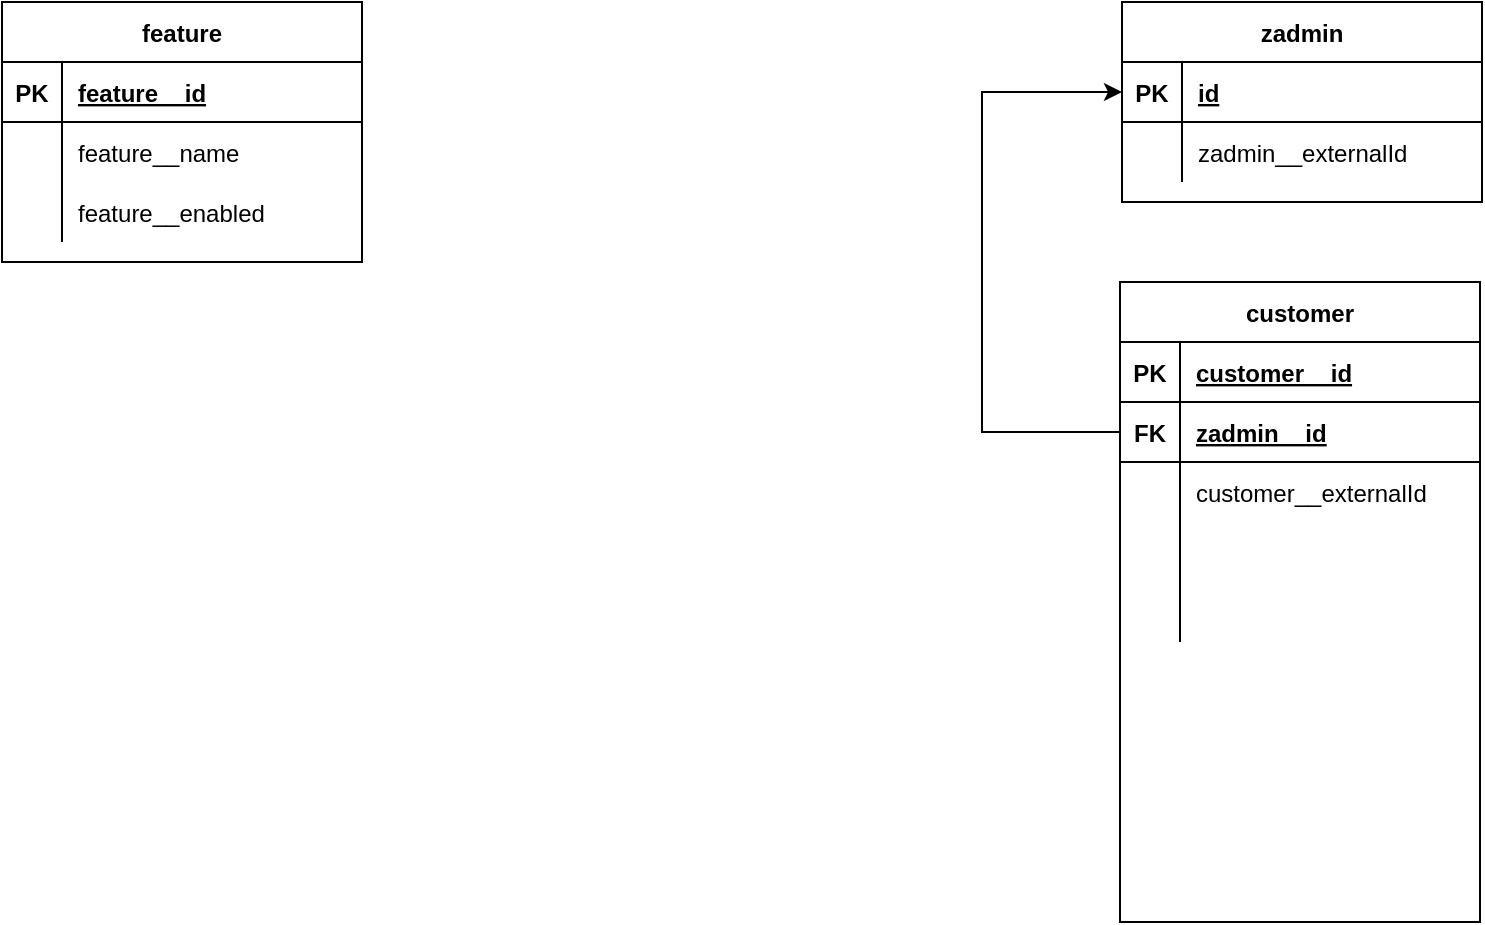 <mxfile version="14.2.9" type="github">
  <diagram id="e0-jDG0RHhHWmK_CEoYA" name="Page-1">
    <mxGraphModel dx="2066" dy="1081" grid="1" gridSize="10" guides="1" tooltips="1" connect="1" arrows="1" fold="1" page="1" pageScale="1" pageWidth="850" pageHeight="1100" math="0" shadow="0">
      <root>
        <mxCell id="0" />
        <mxCell id="1" parent="0" />
        <mxCell id="Sr963p4TRsLi51BW7ypq-1" value="feature" style="shape=table;startSize=30;container=1;collapsible=1;childLayout=tableLayout;fixedRows=1;rowLines=0;fontStyle=1;align=center;resizeLast=1;" vertex="1" parent="1">
          <mxGeometry x="70" y="80" width="180" height="130" as="geometry" />
        </mxCell>
        <mxCell id="Sr963p4TRsLi51BW7ypq-2" value="" style="shape=partialRectangle;collapsible=0;dropTarget=0;pointerEvents=0;fillColor=none;top=0;left=0;bottom=1;right=0;points=[[0,0.5],[1,0.5]];portConstraint=eastwest;" vertex="1" parent="Sr963p4TRsLi51BW7ypq-1">
          <mxGeometry y="30" width="180" height="30" as="geometry" />
        </mxCell>
        <mxCell id="Sr963p4TRsLi51BW7ypq-3" value="PK" style="shape=partialRectangle;connectable=0;fillColor=none;top=0;left=0;bottom=0;right=0;fontStyle=1;overflow=hidden;" vertex="1" parent="Sr963p4TRsLi51BW7ypq-2">
          <mxGeometry width="30" height="30" as="geometry" />
        </mxCell>
        <mxCell id="Sr963p4TRsLi51BW7ypq-4" value="feature__id" style="shape=partialRectangle;connectable=0;fillColor=none;top=0;left=0;bottom=0;right=0;align=left;spacingLeft=6;fontStyle=5;overflow=hidden;" vertex="1" parent="Sr963p4TRsLi51BW7ypq-2">
          <mxGeometry x="30" width="150" height="30" as="geometry" />
        </mxCell>
        <mxCell id="Sr963p4TRsLi51BW7ypq-5" value="" style="shape=partialRectangle;collapsible=0;dropTarget=0;pointerEvents=0;fillColor=none;top=0;left=0;bottom=0;right=0;points=[[0,0.5],[1,0.5]];portConstraint=eastwest;" vertex="1" parent="Sr963p4TRsLi51BW7ypq-1">
          <mxGeometry y="60" width="180" height="30" as="geometry" />
        </mxCell>
        <mxCell id="Sr963p4TRsLi51BW7ypq-6" value="" style="shape=partialRectangle;connectable=0;fillColor=none;top=0;left=0;bottom=0;right=0;editable=1;overflow=hidden;" vertex="1" parent="Sr963p4TRsLi51BW7ypq-5">
          <mxGeometry width="30" height="30" as="geometry" />
        </mxCell>
        <mxCell id="Sr963p4TRsLi51BW7ypq-7" value="feature__name" style="shape=partialRectangle;connectable=0;fillColor=none;top=0;left=0;bottom=0;right=0;align=left;spacingLeft=6;overflow=hidden;" vertex="1" parent="Sr963p4TRsLi51BW7ypq-5">
          <mxGeometry x="30" width="150" height="30" as="geometry" />
        </mxCell>
        <mxCell id="Sr963p4TRsLi51BW7ypq-8" value="" style="shape=partialRectangle;collapsible=0;dropTarget=0;pointerEvents=0;fillColor=none;top=0;left=0;bottom=0;right=0;points=[[0,0.5],[1,0.5]];portConstraint=eastwest;" vertex="1" parent="Sr963p4TRsLi51BW7ypq-1">
          <mxGeometry y="90" width="180" height="30" as="geometry" />
        </mxCell>
        <mxCell id="Sr963p4TRsLi51BW7ypq-9" value="" style="shape=partialRectangle;connectable=0;fillColor=none;top=0;left=0;bottom=0;right=0;editable=1;overflow=hidden;" vertex="1" parent="Sr963p4TRsLi51BW7ypq-8">
          <mxGeometry width="30" height="30" as="geometry" />
        </mxCell>
        <mxCell id="Sr963p4TRsLi51BW7ypq-10" value="feature__enabled" style="shape=partialRectangle;connectable=0;fillColor=none;top=0;left=0;bottom=0;right=0;align=left;spacingLeft=6;overflow=hidden;" vertex="1" parent="Sr963p4TRsLi51BW7ypq-8">
          <mxGeometry x="30" width="150" height="30" as="geometry" />
        </mxCell>
        <mxCell id="Sr963p4TRsLi51BW7ypq-14" value="zadmin" style="shape=table;startSize=30;container=1;collapsible=1;childLayout=tableLayout;fixedRows=1;rowLines=0;fontStyle=1;align=center;resizeLast=1;" vertex="1" parent="1">
          <mxGeometry x="630" y="80" width="180" height="100" as="geometry" />
        </mxCell>
        <mxCell id="Sr963p4TRsLi51BW7ypq-15" value="" style="shape=partialRectangle;collapsible=0;dropTarget=0;pointerEvents=0;fillColor=none;top=0;left=0;bottom=1;right=0;points=[[0,0.5],[1,0.5]];portConstraint=eastwest;" vertex="1" parent="Sr963p4TRsLi51BW7ypq-14">
          <mxGeometry y="30" width="180" height="30" as="geometry" />
        </mxCell>
        <mxCell id="Sr963p4TRsLi51BW7ypq-16" value="PK" style="shape=partialRectangle;connectable=0;fillColor=none;top=0;left=0;bottom=0;right=0;fontStyle=1;overflow=hidden;" vertex="1" parent="Sr963p4TRsLi51BW7ypq-15">
          <mxGeometry width="30" height="30" as="geometry" />
        </mxCell>
        <mxCell id="Sr963p4TRsLi51BW7ypq-17" value="id" style="shape=partialRectangle;connectable=0;fillColor=none;top=0;left=0;bottom=0;right=0;align=left;spacingLeft=6;fontStyle=5;overflow=hidden;" vertex="1" parent="Sr963p4TRsLi51BW7ypq-15">
          <mxGeometry x="30" width="150" height="30" as="geometry" />
        </mxCell>
        <mxCell id="Sr963p4TRsLi51BW7ypq-18" value="" style="shape=partialRectangle;collapsible=0;dropTarget=0;pointerEvents=0;fillColor=none;top=0;left=0;bottom=0;right=0;points=[[0,0.5],[1,0.5]];portConstraint=eastwest;" vertex="1" parent="Sr963p4TRsLi51BW7ypq-14">
          <mxGeometry y="60" width="180" height="30" as="geometry" />
        </mxCell>
        <mxCell id="Sr963p4TRsLi51BW7ypq-19" value="" style="shape=partialRectangle;connectable=0;fillColor=none;top=0;left=0;bottom=0;right=0;editable=1;overflow=hidden;" vertex="1" parent="Sr963p4TRsLi51BW7ypq-18">
          <mxGeometry width="30" height="30" as="geometry" />
        </mxCell>
        <mxCell id="Sr963p4TRsLi51BW7ypq-20" value="zadmin__externalId" style="shape=partialRectangle;connectable=0;fillColor=none;top=0;left=0;bottom=0;right=0;align=left;spacingLeft=6;overflow=hidden;" vertex="1" parent="Sr963p4TRsLi51BW7ypq-18">
          <mxGeometry x="30" width="150" height="30" as="geometry" />
        </mxCell>
        <mxCell id="Sr963p4TRsLi51BW7ypq-24" value="customer" style="shape=table;startSize=30;container=1;collapsible=1;childLayout=tableLayout;fixedRows=1;rowLines=0;fontStyle=1;align=center;resizeLast=1;" vertex="1" parent="1">
          <mxGeometry x="629" y="220" width="180" height="320" as="geometry" />
        </mxCell>
        <mxCell id="Sr963p4TRsLi51BW7ypq-25" value="" style="shape=partialRectangle;collapsible=0;dropTarget=0;pointerEvents=0;fillColor=none;top=0;left=0;bottom=1;right=0;points=[[0,0.5],[1,0.5]];portConstraint=eastwest;" vertex="1" parent="Sr963p4TRsLi51BW7ypq-24">
          <mxGeometry y="30" width="180" height="30" as="geometry" />
        </mxCell>
        <mxCell id="Sr963p4TRsLi51BW7ypq-26" value="PK" style="shape=partialRectangle;connectable=0;fillColor=none;top=0;left=0;bottom=0;right=0;fontStyle=1;overflow=hidden;" vertex="1" parent="Sr963p4TRsLi51BW7ypq-25">
          <mxGeometry width="30" height="30" as="geometry" />
        </mxCell>
        <mxCell id="Sr963p4TRsLi51BW7ypq-27" value="customer__id" style="shape=partialRectangle;connectable=0;fillColor=none;top=0;left=0;bottom=0;right=0;align=left;spacingLeft=6;fontStyle=5;overflow=hidden;" vertex="1" parent="Sr963p4TRsLi51BW7ypq-25">
          <mxGeometry x="30" width="150" height="30" as="geometry" />
        </mxCell>
        <mxCell id="Sr963p4TRsLi51BW7ypq-41" value="" style="shape=partialRectangle;collapsible=0;dropTarget=0;pointerEvents=0;fillColor=none;top=0;left=0;bottom=1;right=0;points=[[0,0.5],[1,0.5]];portConstraint=eastwest;" vertex="1" parent="Sr963p4TRsLi51BW7ypq-24">
          <mxGeometry y="60" width="180" height="30" as="geometry" />
        </mxCell>
        <mxCell id="Sr963p4TRsLi51BW7ypq-42" value="FK" style="shape=partialRectangle;connectable=0;fillColor=none;top=0;left=0;bottom=0;right=0;fontStyle=1;overflow=hidden;" vertex="1" parent="Sr963p4TRsLi51BW7ypq-41">
          <mxGeometry width="30" height="30" as="geometry" />
        </mxCell>
        <mxCell id="Sr963p4TRsLi51BW7ypq-43" value="zadmin__id" style="shape=partialRectangle;connectable=0;fillColor=none;top=0;left=0;bottom=0;right=0;align=left;spacingLeft=6;fontStyle=5;overflow=hidden;" vertex="1" parent="Sr963p4TRsLi51BW7ypq-41">
          <mxGeometry x="30" width="150" height="30" as="geometry" />
        </mxCell>
        <mxCell id="Sr963p4TRsLi51BW7ypq-28" value="" style="shape=partialRectangle;collapsible=0;dropTarget=0;pointerEvents=0;fillColor=none;top=0;left=0;bottom=0;right=0;points=[[0,0.5],[1,0.5]];portConstraint=eastwest;" vertex="1" parent="Sr963p4TRsLi51BW7ypq-24">
          <mxGeometry y="90" width="180" height="30" as="geometry" />
        </mxCell>
        <mxCell id="Sr963p4TRsLi51BW7ypq-29" value="" style="shape=partialRectangle;connectable=0;fillColor=none;top=0;left=0;bottom=0;right=0;editable=1;overflow=hidden;" vertex="1" parent="Sr963p4TRsLi51BW7ypq-28">
          <mxGeometry width="30" height="30" as="geometry" />
        </mxCell>
        <mxCell id="Sr963p4TRsLi51BW7ypq-30" value="customer__externalId" style="shape=partialRectangle;connectable=0;fillColor=none;top=0;left=0;bottom=0;right=0;align=left;spacingLeft=6;overflow=hidden;" vertex="1" parent="Sr963p4TRsLi51BW7ypq-28">
          <mxGeometry x="30" width="150" height="30" as="geometry" />
        </mxCell>
        <mxCell id="Sr963p4TRsLi51BW7ypq-38" value="" style="shape=partialRectangle;collapsible=0;dropTarget=0;pointerEvents=0;fillColor=none;top=0;left=0;bottom=0;right=0;points=[[0,0.5],[1,0.5]];portConstraint=eastwest;" vertex="1" parent="Sr963p4TRsLi51BW7ypq-24">
          <mxGeometry y="120" width="180" height="30" as="geometry" />
        </mxCell>
        <mxCell id="Sr963p4TRsLi51BW7ypq-39" value="" style="shape=partialRectangle;connectable=0;fillColor=none;top=0;left=0;bottom=0;right=0;editable=1;overflow=hidden;" vertex="1" parent="Sr963p4TRsLi51BW7ypq-38">
          <mxGeometry width="30" height="30" as="geometry" />
        </mxCell>
        <mxCell id="Sr963p4TRsLi51BW7ypq-40" value="" style="shape=partialRectangle;connectable=0;fillColor=none;top=0;left=0;bottom=0;right=0;align=left;spacingLeft=6;overflow=hidden;" vertex="1" parent="Sr963p4TRsLi51BW7ypq-38">
          <mxGeometry x="30" width="150" height="30" as="geometry" />
        </mxCell>
        <mxCell id="Sr963p4TRsLi51BW7ypq-35" value="" style="shape=partialRectangle;collapsible=0;dropTarget=0;pointerEvents=0;fillColor=none;top=0;left=0;bottom=0;right=0;points=[[0,0.5],[1,0.5]];portConstraint=eastwest;" vertex="1" parent="Sr963p4TRsLi51BW7ypq-24">
          <mxGeometry y="150" width="180" height="30" as="geometry" />
        </mxCell>
        <mxCell id="Sr963p4TRsLi51BW7ypq-36" value="" style="shape=partialRectangle;connectable=0;fillColor=none;top=0;left=0;bottom=0;right=0;editable=1;overflow=hidden;" vertex="1" parent="Sr963p4TRsLi51BW7ypq-35">
          <mxGeometry width="30" height="30" as="geometry" />
        </mxCell>
        <mxCell id="Sr963p4TRsLi51BW7ypq-37" value="" style="shape=partialRectangle;connectable=0;fillColor=none;top=0;left=0;bottom=0;right=0;align=left;spacingLeft=6;overflow=hidden;" vertex="1" parent="Sr963p4TRsLi51BW7ypq-35">
          <mxGeometry x="30" width="150" height="30" as="geometry" />
        </mxCell>
        <mxCell id="Sr963p4TRsLi51BW7ypq-44" style="edgeStyle=orthogonalEdgeStyle;rounded=0;orthogonalLoop=1;jettySize=auto;html=1;exitX=0;exitY=0.5;exitDx=0;exitDy=0;entryX=0;entryY=0.5;entryDx=0;entryDy=0;" edge="1" parent="1" source="Sr963p4TRsLi51BW7ypq-41" target="Sr963p4TRsLi51BW7ypq-15">
          <mxGeometry relative="1" as="geometry">
            <Array as="points">
              <mxPoint x="560" y="295" />
              <mxPoint x="560" y="125" />
            </Array>
          </mxGeometry>
        </mxCell>
      </root>
    </mxGraphModel>
  </diagram>
</mxfile>
